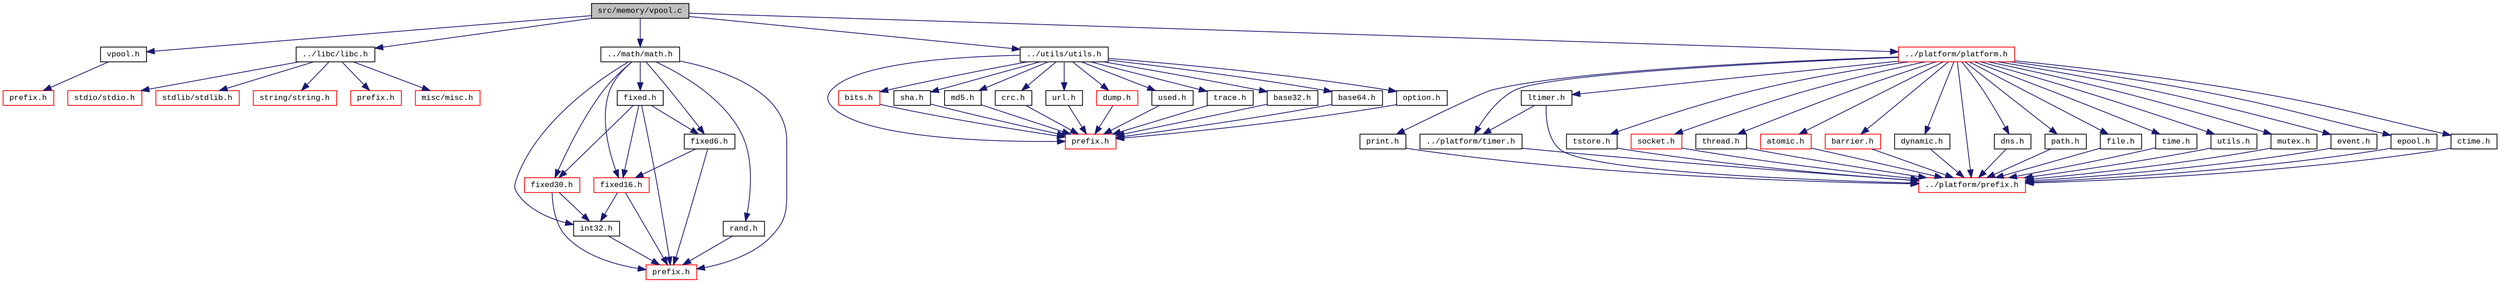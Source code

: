 digraph "src/memory/vpool.c"
{
  edge [fontname="CourierNew",fontsize="10",labelfontname="CourierNew",labelfontsize="10"];
  node [fontname="CourierNew",fontsize="10",shape=record];
  Node1 [label="src/memory/vpool.c",height=0.2,width=0.4,color="black", fillcolor="grey75", style="filled" fontcolor="black"];
  Node1 -> Node2 [color="midnightblue",fontsize="10",style="solid",fontname="CourierNew"];
  Node2 [label="vpool.h",height=0.2,width=0.4,color="black", fillcolor="white", style="filled",URL="$d4/d83/vpool_8h.html"];
  Node2 -> Node3 [color="midnightblue",fontsize="10",style="solid",fontname="CourierNew"];
  Node3 [label="prefix.h",height=0.2,width=0.4,color="red", fillcolor="white", style="filled",URL="$d0/dad/memory_2prefix_8h_source.html"];
  Node1 -> Node4 [color="midnightblue",fontsize="10",style="solid",fontname="CourierNew"];
  Node4 [label="../libc/libc.h",height=0.2,width=0.4,color="black", fillcolor="white", style="filled",URL="$db/dc8/libc_8h.html"];
  Node4 -> Node5 [color="midnightblue",fontsize="10",style="solid",fontname="CourierNew"];
  Node5 [label="prefix.h",height=0.2,width=0.4,color="red", fillcolor="white", style="filled",URL="$d4/df0/libc_2prefix_8h_source.html"];
  Node4 -> Node6 [color="midnightblue",fontsize="10",style="solid",fontname="CourierNew"];
  Node6 [label="misc/misc.h",height=0.2,width=0.4,color="red", fillcolor="white", style="filled",URL="$d4/d08/misc_8h.html"];
  Node4 -> Node7 [color="midnightblue",fontsize="10",style="solid",fontname="CourierNew"];
  Node7 [label="stdio/stdio.h",height=0.2,width=0.4,color="red", fillcolor="white", style="filled",URL="$d6/dd1/stdio_8h.html"];
  Node4 -> Node8 [color="midnightblue",fontsize="10",style="solid",fontname="CourierNew"];
  Node8 [label="stdlib/stdlib.h",height=0.2,width=0.4,color="red", fillcolor="white", style="filled",URL="$dc/d9c/stdlib_8h.html"];
  Node4 -> Node9 [color="midnightblue",fontsize="10",style="solid",fontname="CourierNew"];
  Node9 [label="string/string.h",height=0.2,width=0.4,color="red", fillcolor="white", style="filled",URL="$da/d52/libc_2string_2string_8h_source.html"];
  Node1 -> Node10 [color="midnightblue",fontsize="10",style="solid",fontname="CourierNew"];
  Node10 [label="../math/math.h",height=0.2,width=0.4,color="black", fillcolor="white", style="filled",URL="$d9/d8c/math_2math_8h_source.html"];
  Node10 -> Node11 [color="midnightblue",fontsize="10",style="solid",fontname="CourierNew"];
  Node11 [label="prefix.h",height=0.2,width=0.4,color="red", fillcolor="white", style="filled",URL="$d5/d8d/math_2prefix_8h_source.html"];
  Node10 -> Node12 [color="midnightblue",fontsize="10",style="solid",fontname="CourierNew"];
  Node12 [label="rand.h",height=0.2,width=0.4,color="black", fillcolor="white", style="filled",URL="$d5/d66/rand_8h.html"];
  Node12 -> Node11 [color="midnightblue",fontsize="10",style="solid",fontname="CourierNew"];
  Node10 -> Node13 [color="midnightblue",fontsize="10",style="solid",fontname="CourierNew"];
  Node13 [label="int32.h",height=0.2,width=0.4,color="black", fillcolor="white", style="filled",URL="$d9/d74/int32_8h.html"];
  Node13 -> Node11 [color="midnightblue",fontsize="10",style="solid",fontname="CourierNew"];
  Node10 -> Node14 [color="midnightblue",fontsize="10",style="solid",fontname="CourierNew"];
  Node14 [label="fixed6.h",height=0.2,width=0.4,color="black", fillcolor="white", style="filled",URL="$da/df6/fixed6_8h.html"];
  Node14 -> Node11 [color="midnightblue",fontsize="10",style="solid",fontname="CourierNew"];
  Node14 -> Node15 [color="midnightblue",fontsize="10",style="solid",fontname="CourierNew"];
  Node15 [label="fixed16.h",height=0.2,width=0.4,color="red", fillcolor="white", style="filled",URL="$d1/d1f/fixed16_8h.html"];
  Node15 -> Node11 [color="midnightblue",fontsize="10",style="solid",fontname="CourierNew"];
  Node15 -> Node13 [color="midnightblue",fontsize="10",style="solid",fontname="CourierNew"];
  Node10 -> Node15 [color="midnightblue",fontsize="10",style="solid",fontname="CourierNew"];
  Node10 -> Node16 [color="midnightblue",fontsize="10",style="solid",fontname="CourierNew"];
  Node16 [label="fixed30.h",height=0.2,width=0.4,color="red", fillcolor="white", style="filled",URL="$d0/de2/fixed30_8h.html"];
  Node16 -> Node11 [color="midnightblue",fontsize="10",style="solid",fontname="CourierNew"];
  Node16 -> Node13 [color="midnightblue",fontsize="10",style="solid",fontname="CourierNew"];
  Node10 -> Node17 [color="midnightblue",fontsize="10",style="solid",fontname="CourierNew"];
  Node17 [label="fixed.h",height=0.2,width=0.4,color="black", fillcolor="white", style="filled",URL="$dd/d58/fixed_8h.html"];
  Node17 -> Node11 [color="midnightblue",fontsize="10",style="solid",fontname="CourierNew"];
  Node17 -> Node14 [color="midnightblue",fontsize="10",style="solid",fontname="CourierNew"];
  Node17 -> Node15 [color="midnightblue",fontsize="10",style="solid",fontname="CourierNew"];
  Node17 -> Node16 [color="midnightblue",fontsize="10",style="solid",fontname="CourierNew"];
  Node1 -> Node18 [color="midnightblue",fontsize="10",style="solid",fontname="CourierNew"];
  Node18 [label="../utils/utils.h",height=0.2,width=0.4,color="black", fillcolor="white", style="filled",URL="$de/d2f/utils_2utils_8h_source.html"];
  Node18 -> Node19 [color="midnightblue",fontsize="10",style="solid",fontname="CourierNew"];
  Node19 [label="prefix.h",height=0.2,width=0.4,color="red", fillcolor="white", style="filled",URL="$de/d60/utils_2prefix_8h_source.html"];
  Node18 -> Node20 [color="midnightblue",fontsize="10",style="solid",fontname="CourierNew"];
  Node20 [label="bits.h",height=0.2,width=0.4,color="red", fillcolor="white", style="filled",URL="$df/db9/bits_8h_source.html"];
  Node20 -> Node19 [color="midnightblue",fontsize="10",style="solid",fontname="CourierNew"];
  Node18 -> Node21 [color="midnightblue",fontsize="10",style="solid",fontname="CourierNew"];
  Node21 [label="sha.h",height=0.2,width=0.4,color="black", fillcolor="white", style="filled",URL="$d9/d61/sha_8h.html"];
  Node21 -> Node19 [color="midnightblue",fontsize="10",style="solid",fontname="CourierNew"];
  Node18 -> Node22 [color="midnightblue",fontsize="10",style="solid",fontname="CourierNew"];
  Node22 [label="md5.h",height=0.2,width=0.4,color="black", fillcolor="white", style="filled",URL="$da/db0/md5_8h.html"];
  Node22 -> Node19 [color="midnightblue",fontsize="10",style="solid",fontname="CourierNew"];
  Node18 -> Node23 [color="midnightblue",fontsize="10",style="solid",fontname="CourierNew"];
  Node23 [label="crc.h",height=0.2,width=0.4,color="black", fillcolor="white", style="filled",URL="$dc/de6/crc_8h_source.html"];
  Node23 -> Node19 [color="midnightblue",fontsize="10",style="solid",fontname="CourierNew"];
  Node18 -> Node24 [color="midnightblue",fontsize="10",style="solid",fontname="CourierNew"];
  Node24 [label="url.h",height=0.2,width=0.4,color="black", fillcolor="white", style="filled",URL="$de/d6c/utils_2url_8h_source.html"];
  Node24 -> Node19 [color="midnightblue",fontsize="10",style="solid",fontname="CourierNew"];
  Node18 -> Node25 [color="midnightblue",fontsize="10",style="solid",fontname="CourierNew"];
  Node25 [label="dump.h",height=0.2,width=0.4,color="red", fillcolor="white", style="filled",URL="$d5/de5/dump_8h.html"];
  Node25 -> Node19 [color="midnightblue",fontsize="10",style="solid",fontname="CourierNew"];
  Node18 -> Node26 [color="midnightblue",fontsize="10",style="solid",fontname="CourierNew"];
  Node26 [label="used.h",height=0.2,width=0.4,color="black", fillcolor="white", style="filled",URL="$d4/d2b/used_8h.html"];
  Node26 -> Node19 [color="midnightblue",fontsize="10",style="solid",fontname="CourierNew"];
  Node18 -> Node27 [color="midnightblue",fontsize="10",style="solid",fontname="CourierNew"];
  Node27 [label="trace.h",height=0.2,width=0.4,color="black", fillcolor="white", style="filled",URL="$da/d18/utils_2trace_8h_source.html"];
  Node27 -> Node19 [color="midnightblue",fontsize="10",style="solid",fontname="CourierNew"];
  Node18 -> Node28 [color="midnightblue",fontsize="10",style="solid",fontname="CourierNew"];
  Node28 [label="base32.h",height=0.2,width=0.4,color="black", fillcolor="white", style="filled",URL="$d8/d33/base32_8h.html"];
  Node28 -> Node19 [color="midnightblue",fontsize="10",style="solid",fontname="CourierNew"];
  Node18 -> Node29 [color="midnightblue",fontsize="10",style="solid",fontname="CourierNew"];
  Node29 [label="base64.h",height=0.2,width=0.4,color="black", fillcolor="white", style="filled",URL="$d2/d6f/base64_8h_source.html"];
  Node29 -> Node19 [color="midnightblue",fontsize="10",style="solid",fontname="CourierNew"];
  Node18 -> Node30 [color="midnightblue",fontsize="10",style="solid",fontname="CourierNew"];
  Node30 [label="option.h",height=0.2,width=0.4,color="black", fillcolor="white", style="filled",URL="$db/db8/option_8h.html"];
  Node30 -> Node19 [color="midnightblue",fontsize="10",style="solid",fontname="CourierNew"];
  Node1 -> Node31 [color="midnightblue",fontsize="10",style="solid",fontname="CourierNew"];
  Node31 [label="../platform/platform.h",height=0.2,width=0.4,color="red", fillcolor="white", style="filled",URL="$de/d03/platform_8h.html"];
  Node31 -> Node32 [color="midnightblue",fontsize="10",style="solid",fontname="CourierNew"];
  Node32 [label="../platform/prefix.h",height=0.2,width=0.4,color="red", fillcolor="white", style="filled",URL="$db/dfa/platform_2prefix_8h_source.html"];
  Node31 -> Node33 [color="midnightblue",fontsize="10",style="solid",fontname="CourierNew"];
  Node33 [label="dns.h",height=0.2,width=0.4,color="black", fillcolor="white", style="filled",URL="$d9/d31/platform_2dns_8h_source.html"];
  Node33 -> Node32 [color="midnightblue",fontsize="10",style="solid",fontname="CourierNew"];
  Node31 -> Node34 [color="midnightblue",fontsize="10",style="solid",fontname="CourierNew"];
  Node34 [label="path.h",height=0.2,width=0.4,color="black", fillcolor="white", style="filled",URL="$d7/dd4/path_8h_source.html"];
  Node34 -> Node32 [color="midnightblue",fontsize="10",style="solid",fontname="CourierNew"];
  Node31 -> Node35 [color="midnightblue",fontsize="10",style="solid",fontname="CourierNew"];
  Node35 [label="file.h",height=0.2,width=0.4,color="black", fillcolor="white", style="filled",URL="$d2/d4d/file_8h.html"];
  Node35 -> Node32 [color="midnightblue",fontsize="10",style="solid",fontname="CourierNew"];
  Node31 -> Node36 [color="midnightblue",fontsize="10",style="solid",fontname="CourierNew"];
  Node36 [label="time.h",height=0.2,width=0.4,color="black", fillcolor="white", style="filled",URL="$db/d97/platform_2time_8h_source.html"];
  Node36 -> Node32 [color="midnightblue",fontsize="10",style="solid",fontname="CourierNew"];
  Node31 -> Node37 [color="midnightblue",fontsize="10",style="solid",fontname="CourierNew"];
  Node37 [label="utils.h",height=0.2,width=0.4,color="black", fillcolor="white", style="filled",URL="$db/ddd/platform_2utils_8h_source.html"];
  Node37 -> Node32 [color="midnightblue",fontsize="10",style="solid",fontname="CourierNew"];
  Node31 -> Node38 [color="midnightblue",fontsize="10",style="solid",fontname="CourierNew"];
  Node38 [label="mutex.h",height=0.2,width=0.4,color="black", fillcolor="white", style="filled",URL="$d0/df8/mutex_8h.html"];
  Node38 -> Node32 [color="midnightblue",fontsize="10",style="solid",fontname="CourierNew"];
  Node31 -> Node39 [color="midnightblue",fontsize="10",style="solid",fontname="CourierNew"];
  Node39 [label="event.h",height=0.2,width=0.4,color="black", fillcolor="white", style="filled",URL="$dd/d20/event_8h.html"];
  Node39 -> Node32 [color="midnightblue",fontsize="10",style="solid",fontname="CourierNew"];
  Node31 -> Node40 [color="midnightblue",fontsize="10",style="solid",fontname="CourierNew"];
  Node40 [label="epool.h",height=0.2,width=0.4,color="black", fillcolor="white", style="filled",URL="$db/da4/epool_8h.html"];
  Node40 -> Node32 [color="midnightblue",fontsize="10",style="solid",fontname="CourierNew"];
  Node31 -> Node41 [color="midnightblue",fontsize="10",style="solid",fontname="CourierNew"];
  Node41 [label="ctime.h",height=0.2,width=0.4,color="black", fillcolor="white", style="filled",URL="$d4/d0b/ctime_8h.html"];
  Node41 -> Node32 [color="midnightblue",fontsize="10",style="solid",fontname="CourierNew"];
  Node31 -> Node42 [color="midnightblue",fontsize="10",style="solid",fontname="CourierNew"];
  Node42 [label="../platform/timer.h",height=0.2,width=0.4,color="black", fillcolor="white", style="filled",URL="$d5/dd0/timer_8h.html"];
  Node42 -> Node32 [color="midnightblue",fontsize="10",style="solid",fontname="CourierNew"];
  Node31 -> Node43 [color="midnightblue",fontsize="10",style="solid",fontname="CourierNew"];
  Node43 [label="print.h",height=0.2,width=0.4,color="black", fillcolor="white", style="filled",URL="$d5/d77/print_8h.html"];
  Node43 -> Node32 [color="midnightblue",fontsize="10",style="solid",fontname="CourierNew"];
  Node31 -> Node44 [color="midnightblue",fontsize="10",style="solid",fontname="CourierNew"];
  Node44 [label="ltimer.h",height=0.2,width=0.4,color="black", fillcolor="white", style="filled",URL="$d5/d7d/ltimer_8h.html"];
  Node44 -> Node32 [color="midnightblue",fontsize="10",style="solid",fontname="CourierNew"];
  Node44 -> Node42 [color="midnightblue",fontsize="10",style="solid",fontname="CourierNew"];
  Node31 -> Node45 [color="midnightblue",fontsize="10",style="solid",fontname="CourierNew"];
  Node45 [label="tstore.h",height=0.2,width=0.4,color="black", fillcolor="white", style="filled",URL="$de/d1b/tstore_8h.html"];
  Node45 -> Node32 [color="midnightblue",fontsize="10",style="solid",fontname="CourierNew"];
  Node31 -> Node46 [color="midnightblue",fontsize="10",style="solid",fontname="CourierNew"];
  Node46 [label="socket.h",height=0.2,width=0.4,color="red", fillcolor="white", style="filled",URL="$da/ddd/socket_8h.html"];
  Node46 -> Node32 [color="midnightblue",fontsize="10",style="solid",fontname="CourierNew"];
  Node31 -> Node47 [color="midnightblue",fontsize="10",style="solid",fontname="CourierNew"];
  Node47 [label="thread.h",height=0.2,width=0.4,color="black", fillcolor="white", style="filled",URL="$db/dd5/thread_8h.html"];
  Node47 -> Node32 [color="midnightblue",fontsize="10",style="solid",fontname="CourierNew"];
  Node31 -> Node48 [color="midnightblue",fontsize="10",style="solid",fontname="CourierNew"];
  Node48 [label="atomic.h",height=0.2,width=0.4,color="red", fillcolor="white", style="filled",URL="$dd/d02/atomic_8h_source.html"];
  Node48 -> Node32 [color="midnightblue",fontsize="10",style="solid",fontname="CourierNew"];
  Node31 -> Node49 [color="midnightblue",fontsize="10",style="solid",fontname="CourierNew"];
  Node49 [label="barrier.h",height=0.2,width=0.4,color="red", fillcolor="white", style="filled",URL="$df/d9a/barrier_8h_source.html"];
  Node49 -> Node32 [color="midnightblue",fontsize="10",style="solid",fontname="CourierNew"];
  Node31 -> Node50 [color="midnightblue",fontsize="10",style="solid",fontname="CourierNew"];
  Node50 [label="dynamic.h",height=0.2,width=0.4,color="black", fillcolor="white", style="filled",URL="$df/dd3/dynamic_8h_source.html"];
  Node50 -> Node32 [color="midnightblue",fontsize="10",style="solid",fontname="CourierNew"];
}
